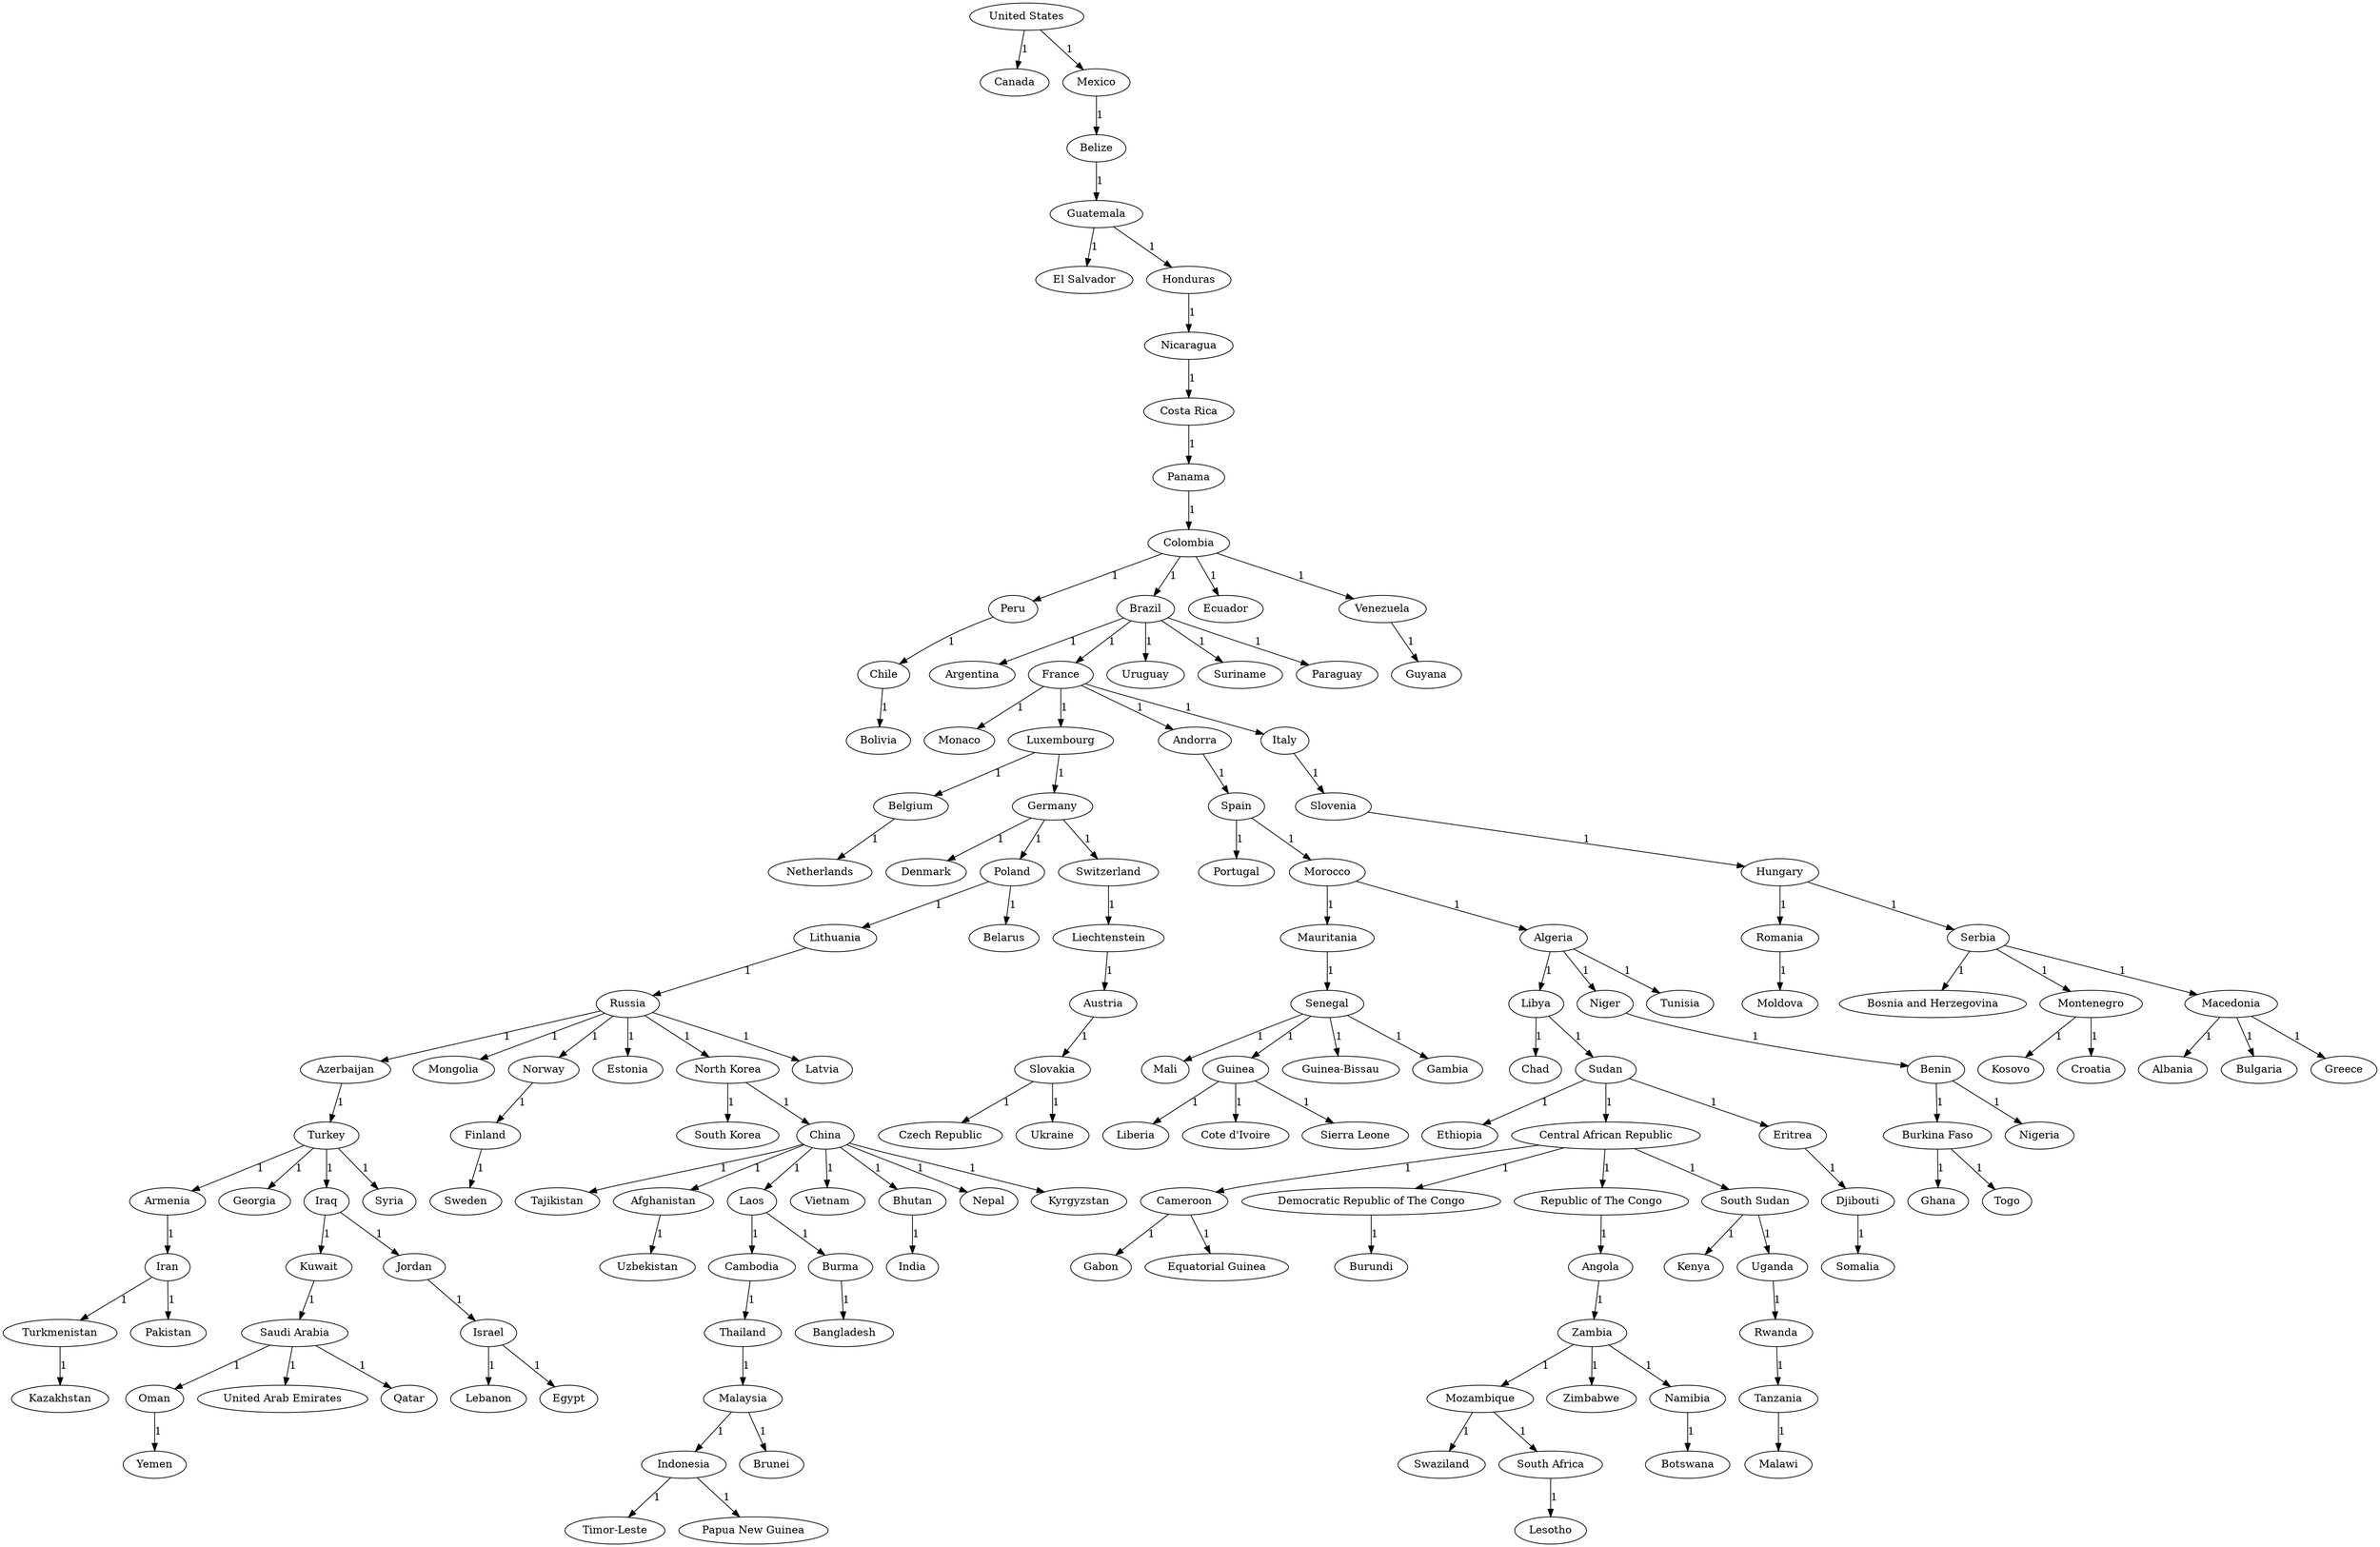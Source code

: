 digraph graphname {
Canada;
Turkmenistan;
Lithuania;
Cambodia;
Ethiopia;
Swaziland;
Argentina;
Bolivia;
Cameroon;
"Burkina Faso";
Ghana;
"Saudi Arabia";
Slovenia;
Guatemala;
"Bosnia and Herzegovina";
Kuwait;
Jordan;
Spain;
Liberia;
Netherlands;
Oman;
Tanzania;
Gabon;
Monaco;
Yemen;
Pakistan;
Albania;
"United Arab Emirates";
Kosovo;
India;
Azerbaijan;
Lesotho;
Kenya;
"South Korea";
Tajikistan;
Turkey;
Afghanistan;
"Czech Republic";
Mauritania;
Mongolia;
France;
Rwanda;
Slovakia;
Somalia;
Peru;
Laos;
Norway;
"Cote d'Ivoire";
Benin;
"Democratic Republic of The Congo";
Montenegro;
Togo;
China;
Armenia;
Ukraine;
Finland;
Libya;
Indonesia;
"Central African Republic";
"Republic of The Congo";
"United States";
Liechtenstein;
Vietnam;
Mali;
Russia;
Bulgaria;
Romania;
Angola;
Portugal;
"South Africa";
Sweden;
Malaysia;
Senegal;
Mozambique;
Uganda;
Hungary;
Niger;
Brazil;
Guinea;
Panama;
"Costa Rica";
Luxembourg;
Andorra;
Nigeria;
Ecuador;
Bangladesh;
Brunei;
Belarus;
Iran;
Algeria;
"El Salvador";
Chile;
Belgium;
Thailand;
Belize;
"Sierra Leone";
Georgia;
Denmark;
Poland;
Moldova;
Morocco;
Croatia;
"Guinea-Bissau";
Switzerland;
Iraq;
Chad;
Estonia;
Uruguay;
Mexico;
Lebanon;
Uzbekistan;
Tunisia;
Djibouti;
"Timor-Leste";
Colombia;
Burundi;
Nicaragua;
Qatar;
Italy;
Bhutan;
Sudan;
Nepal;
Suriname;
Venezuela;
Israel;
Zambia;
Austria;
"Papua New Guinea";
Malawi;
Zimbabwe;
Germany;
Gambia;
Kazakhstan;
Eritrea;
Kyrgyzstan;
Macedonia;
"North Korea";
Latvia;
"South Sudan";
Guyana;
Syria;
Burma;
Honduras;
"Equatorial Guinea";
Egypt;
Serbia;
Greece;
Paraguay;
Namibia;
Botswana;
Turkmenistan -> Kazakhstan  [weight=1, label=1];
Lithuania -> Russia  [weight=1, label=1];
Cambodia -> Thailand  [weight=1, label=1];
Cameroon -> Gabon  [weight=1, label=1];
Cameroon -> "Equatorial Guinea"  [weight=1, label=1];
"Burkina Faso" -> Ghana  [weight=1, label=1];
"Burkina Faso" -> Togo  [weight=1, label=1];
"Saudi Arabia" -> Oman  [weight=1, label=1];
"Saudi Arabia" -> "United Arab Emirates"  [weight=1, label=1];
"Saudi Arabia" -> Qatar  [weight=1, label=1];
Slovenia -> Hungary  [weight=1, label=1];
Guatemala -> "El Salvador"  [weight=1, label=1];
Guatemala -> Honduras  [weight=1, label=1];
Kuwait -> "Saudi Arabia"  [weight=1, label=1];
Jordan -> Israel  [weight=1, label=1];
Spain -> Portugal  [weight=1, label=1];
Spain -> Morocco  [weight=1, label=1];
Oman -> Yemen  [weight=1, label=1];
Tanzania -> Malawi  [weight=1, label=1];
Azerbaijan -> Turkey  [weight=1, label=1];
Turkey -> Armenia  [weight=1, label=1];
Turkey -> Georgia  [weight=1, label=1];
Turkey -> Iraq  [weight=1, label=1];
Turkey -> Syria  [weight=1, label=1];
Afghanistan -> Uzbekistan  [weight=1, label=1];
Mauritania -> Senegal  [weight=1, label=1];
France -> Monaco  [weight=1, label=1];
France -> Luxembourg  [weight=1, label=1];
France -> Andorra  [weight=1, label=1];
France -> Italy  [weight=1, label=1];
Rwanda -> Tanzania  [weight=1, label=1];
Slovakia -> "Czech Republic"  [weight=1, label=1];
Slovakia -> Ukraine  [weight=1, label=1];
Peru -> Chile  [weight=1, label=1];
Laos -> Cambodia  [weight=1, label=1];
Laos -> Burma  [weight=1, label=1];
Norway -> Finland  [weight=1, label=1];
Benin -> "Burkina Faso"  [weight=1, label=1];
Benin -> Nigeria  [weight=1, label=1];
"Democratic Republic of The Congo" -> Burundi  [weight=1, label=1];
Montenegro -> Croatia  [weight=1, label=1];
Montenegro -> Kosovo  [weight=1, label=1];
China -> Tajikistan  [weight=1, label=1];
China -> Afghanistan  [weight=1, label=1];
China -> Laos  [weight=1, label=1];
China -> Vietnam  [weight=1, label=1];
China -> Bhutan  [weight=1, label=1];
China -> Nepal  [weight=1, label=1];
China -> Kyrgyzstan  [weight=1, label=1];
Armenia -> Iran  [weight=1, label=1];
Finland -> Sweden  [weight=1, label=1];
Libya -> Chad  [weight=1, label=1];
Libya -> Sudan  [weight=1, label=1];
Indonesia -> "Timor-Leste"  [weight=1, label=1];
Indonesia -> "Papua New Guinea"  [weight=1, label=1];
"Central African Republic" -> Cameroon  [weight=1, label=1];
"Central African Republic" -> "Democratic Republic of The Congo"  [weight=1, label=1];
"Central African Republic" -> "Republic of The Congo"  [weight=1, label=1];
"Central African Republic" -> "South Sudan"  [weight=1, label=1];
"Republic of The Congo" -> Angola  [weight=1, label=1];
"United States" -> Canada  [weight=1, label=1];
"United States" -> Mexico  [weight=1, label=1];
Liechtenstein -> Austria  [weight=1, label=1];
Russia -> Azerbaijan  [weight=1, label=1];
Russia -> Mongolia  [weight=1, label=1];
Russia -> Norway  [weight=1, label=1];
Russia -> Estonia  [weight=1, label=1];
Russia -> "North Korea"  [weight=1, label=1];
Russia -> Latvia  [weight=1, label=1];
Romania -> Moldova  [weight=1, label=1];
Angola -> Zambia  [weight=1, label=1];
"South Africa" -> Lesotho  [weight=1, label=1];
Malaysia -> Indonesia  [weight=1, label=1];
Malaysia -> Brunei  [weight=1, label=1];
Senegal -> Guinea  [weight=1, label=1];
Senegal -> Mali  [weight=1, label=1];
Senegal -> "Guinea-Bissau"  [weight=1, label=1];
Senegal -> Gambia  [weight=1, label=1];
Mozambique -> Swaziland  [weight=1, label=1];
Mozambique -> "South Africa"  [weight=1, label=1];
Uganda -> Rwanda  [weight=1, label=1];
Hungary -> Romania  [weight=1, label=1];
Hungary -> Serbia  [weight=1, label=1];
Niger -> Benin  [weight=1, label=1];
Brazil -> Argentina  [weight=1, label=1];
Brazil -> Uruguay  [weight=1, label=1];
Brazil -> France  [weight=1, label=1];
Brazil -> Suriname  [weight=1, label=1];
Brazil -> Paraguay  [weight=1, label=1];
Guinea -> Liberia  [weight=1, label=1];
Guinea -> "Cote d'Ivoire"  [weight=1, label=1];
Guinea -> "Sierra Leone"  [weight=1, label=1];
Panama -> Colombia  [weight=1, label=1];
"Costa Rica" -> Panama  [weight=1, label=1];
Luxembourg -> Germany  [weight=1, label=1];
Luxembourg -> Belgium  [weight=1, label=1];
Andorra -> Spain  [weight=1, label=1];
Iran -> Turkmenistan  [weight=1, label=1];
Iran -> Pakistan  [weight=1, label=1];
Algeria -> Libya  [weight=1, label=1];
Algeria -> Niger  [weight=1, label=1];
Algeria -> Tunisia  [weight=1, label=1];
Chile -> Bolivia  [weight=1, label=1];
Belgium -> Netherlands  [weight=1, label=1];
Thailand -> Malaysia  [weight=1, label=1];
Belize -> Guatemala  [weight=1, label=1];
Poland -> Lithuania  [weight=1, label=1];
Poland -> Belarus  [weight=1, label=1];
Morocco -> Algeria  [weight=1, label=1];
Morocco -> Mauritania  [weight=1, label=1];
Switzerland -> Liechtenstein  [weight=1, label=1];
Iraq -> Kuwait  [weight=1, label=1];
Iraq -> Jordan  [weight=1, label=1];
Mexico -> Belize  [weight=1, label=1];
Djibouti -> Somalia  [weight=1, label=1];
Colombia -> Peru  [weight=1, label=1];
Colombia -> Brazil  [weight=1, label=1];
Colombia -> Ecuador  [weight=1, label=1];
Colombia -> Venezuela  [weight=1, label=1];
Nicaragua -> "Costa Rica"  [weight=1, label=1];
Italy -> Slovenia  [weight=1, label=1];
Bhutan -> India  [weight=1, label=1];
Sudan -> Ethiopia  [weight=1, label=1];
Sudan -> Eritrea  [weight=1, label=1];
Sudan -> "Central African Republic"  [weight=1, label=1];
Venezuela -> Guyana  [weight=1, label=1];
Israel -> Lebanon  [weight=1, label=1];
Israel -> Egypt  [weight=1, label=1];
Zambia -> Mozambique  [weight=1, label=1];
Zambia -> Zimbabwe  [weight=1, label=1];
Zambia -> Namibia  [weight=1, label=1];
Austria -> Slovakia  [weight=1, label=1];
Germany -> Denmark  [weight=1, label=1];
Germany -> Poland  [weight=1, label=1];
Germany -> Switzerland  [weight=1, label=1];
Eritrea -> Djibouti  [weight=1, label=1];
Macedonia -> Albania  [weight=1, label=1];
Macedonia -> Bulgaria  [weight=1, label=1];
Macedonia -> Greece  [weight=1, label=1];
"North Korea" -> "South Korea"  [weight=1, label=1];
"North Korea" -> China  [weight=1, label=1];
"South Sudan" -> Kenya  [weight=1, label=1];
"South Sudan" -> Uganda  [weight=1, label=1];
Burma -> Bangladesh  [weight=1, label=1];
Honduras -> Nicaragua  [weight=1, label=1];
Serbia -> "Bosnia and Herzegovina"  [weight=1, label=1];
Serbia -> Montenegro  [weight=1, label=1];
Serbia -> Macedonia  [weight=1, label=1];
Namibia -> Botswana  [weight=1, label=1];
}
